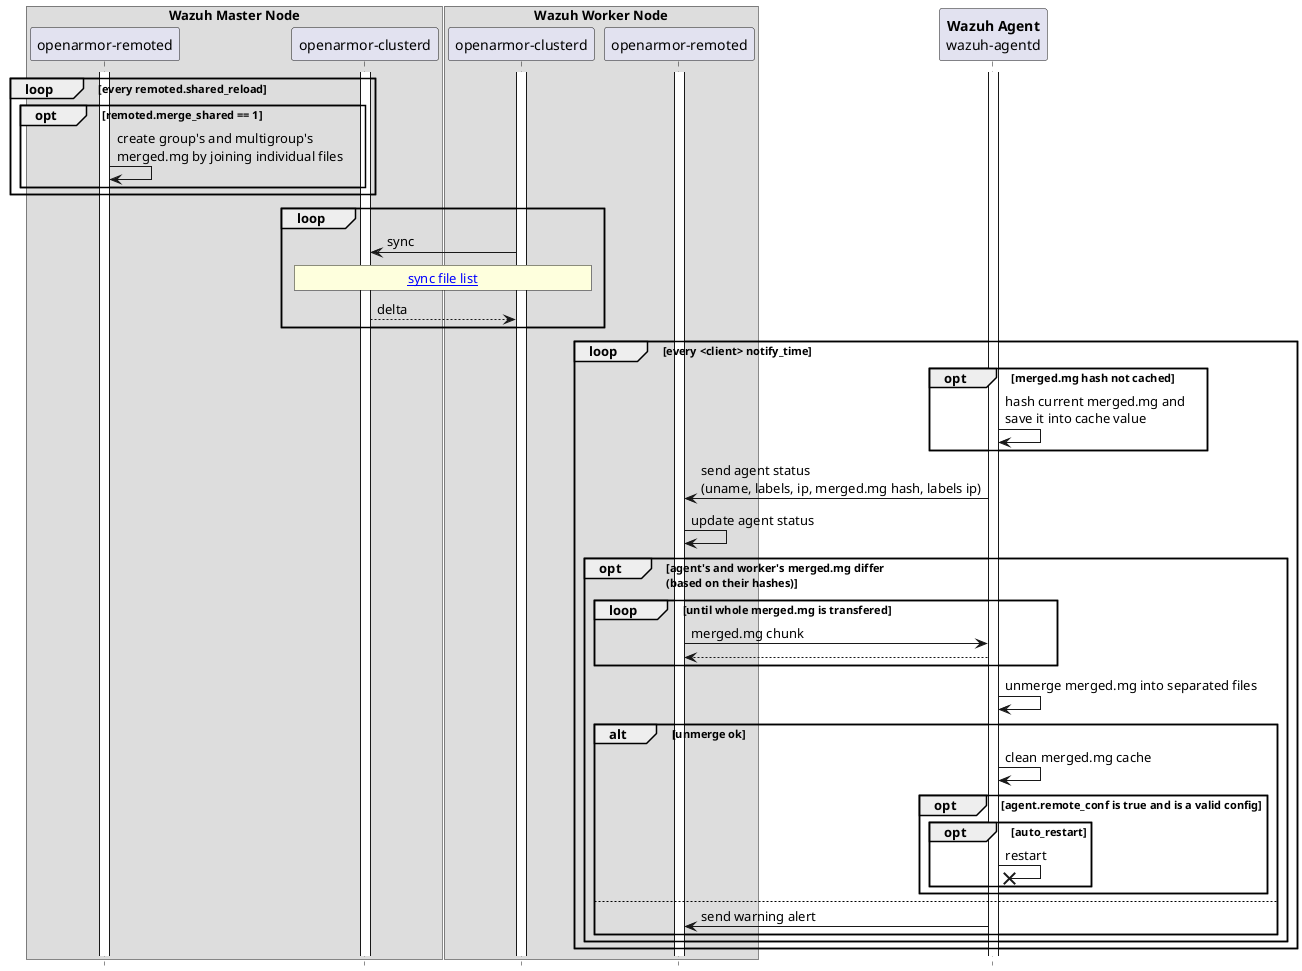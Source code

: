 ' Copyright (C) 2015, Wazuh Inc.
' Created by Wazuh, Inc. <info@wazuh.com>.
' This program is free software; you can redistribute it and/or modify it under the terms of GPLv2

@startuml centralized_configuration

hide footbox

box "**Wazuh Master Node**"
participant "openarmor-remoted" as masterremote
participant "openarmor-clusterd" as mclusterd
end box
box "**Wazuh Worker Node**"
participant "openarmor-clusterd" as wclusterd
participant "openarmor-remoted" as workerremote
end box
participant "**Wazuh Agent**\nwazuh-agentd" as agent

masterremote++
mclusterd++
workerremote++
wclusterd++
agent++

loop every remoted.shared_reload
    opt remoted.merge_shared == 1
        masterremote -> masterremote: create group's and multigroup's\nmerged.mg by joining individual files
    end
end

loop
    wclusterd -> mclusterd: sync
    rnote over wclusterd, mclusterd: [[https://github.com/wazuh/wazuh/blob/master/framework/wazuh/core/cluster/cluster.json sync file list]]
    mclusterd --> wclusterd: delta
end

loop every <client> notify_time
    opt merged.mg hash not cached
        agent -> agent: hash current merged.mg and\nsave it into cache value
    end 
    workerremote <- agent: send agent status\n(uname, labels, ip, merged.mg hash, labels ip)
    workerremote -> workerremote: update agent status
    opt agent's and worker's merged.mg differ\n(based on their hashes)
        loop until whole merged.mg is transfered
            workerremote -> agent: merged.mg chunk
            workerremote <-- agent:
        end
        agent -> agent: unmerge merged.mg into separated files
        alt unmerge ok
            agent -> agent: clean merged.mg cache
            opt agent.remote_conf is true and is a valid config
                opt auto_restart
                    agent ->x agent: restart
                end
            end
        else
            agent -> workerremote: send warning alert
        end
    end
end
